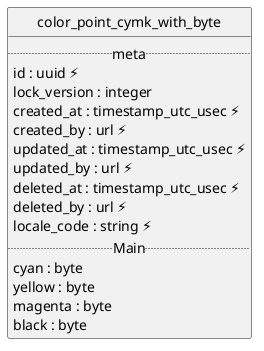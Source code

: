@startuml uml
skinparam monochrome true
skinparam linetype ortho
hide circle

entity color_point_cymk_with_byte {
  .. meta ..
  id : uuid ⚡
  lock_version : integer
  created_at : timestamp_utc_usec ⚡
  created_by : url ⚡
  updated_at : timestamp_utc_usec ⚡
  updated_by : url ⚡
  deleted_at : timestamp_utc_usec ⚡
  deleted_by : url ⚡
  locale_code : string ⚡
  .. Main ..
  cyan : byte
  yellow : byte
  magenta : byte
  black : byte
}

@enduml
